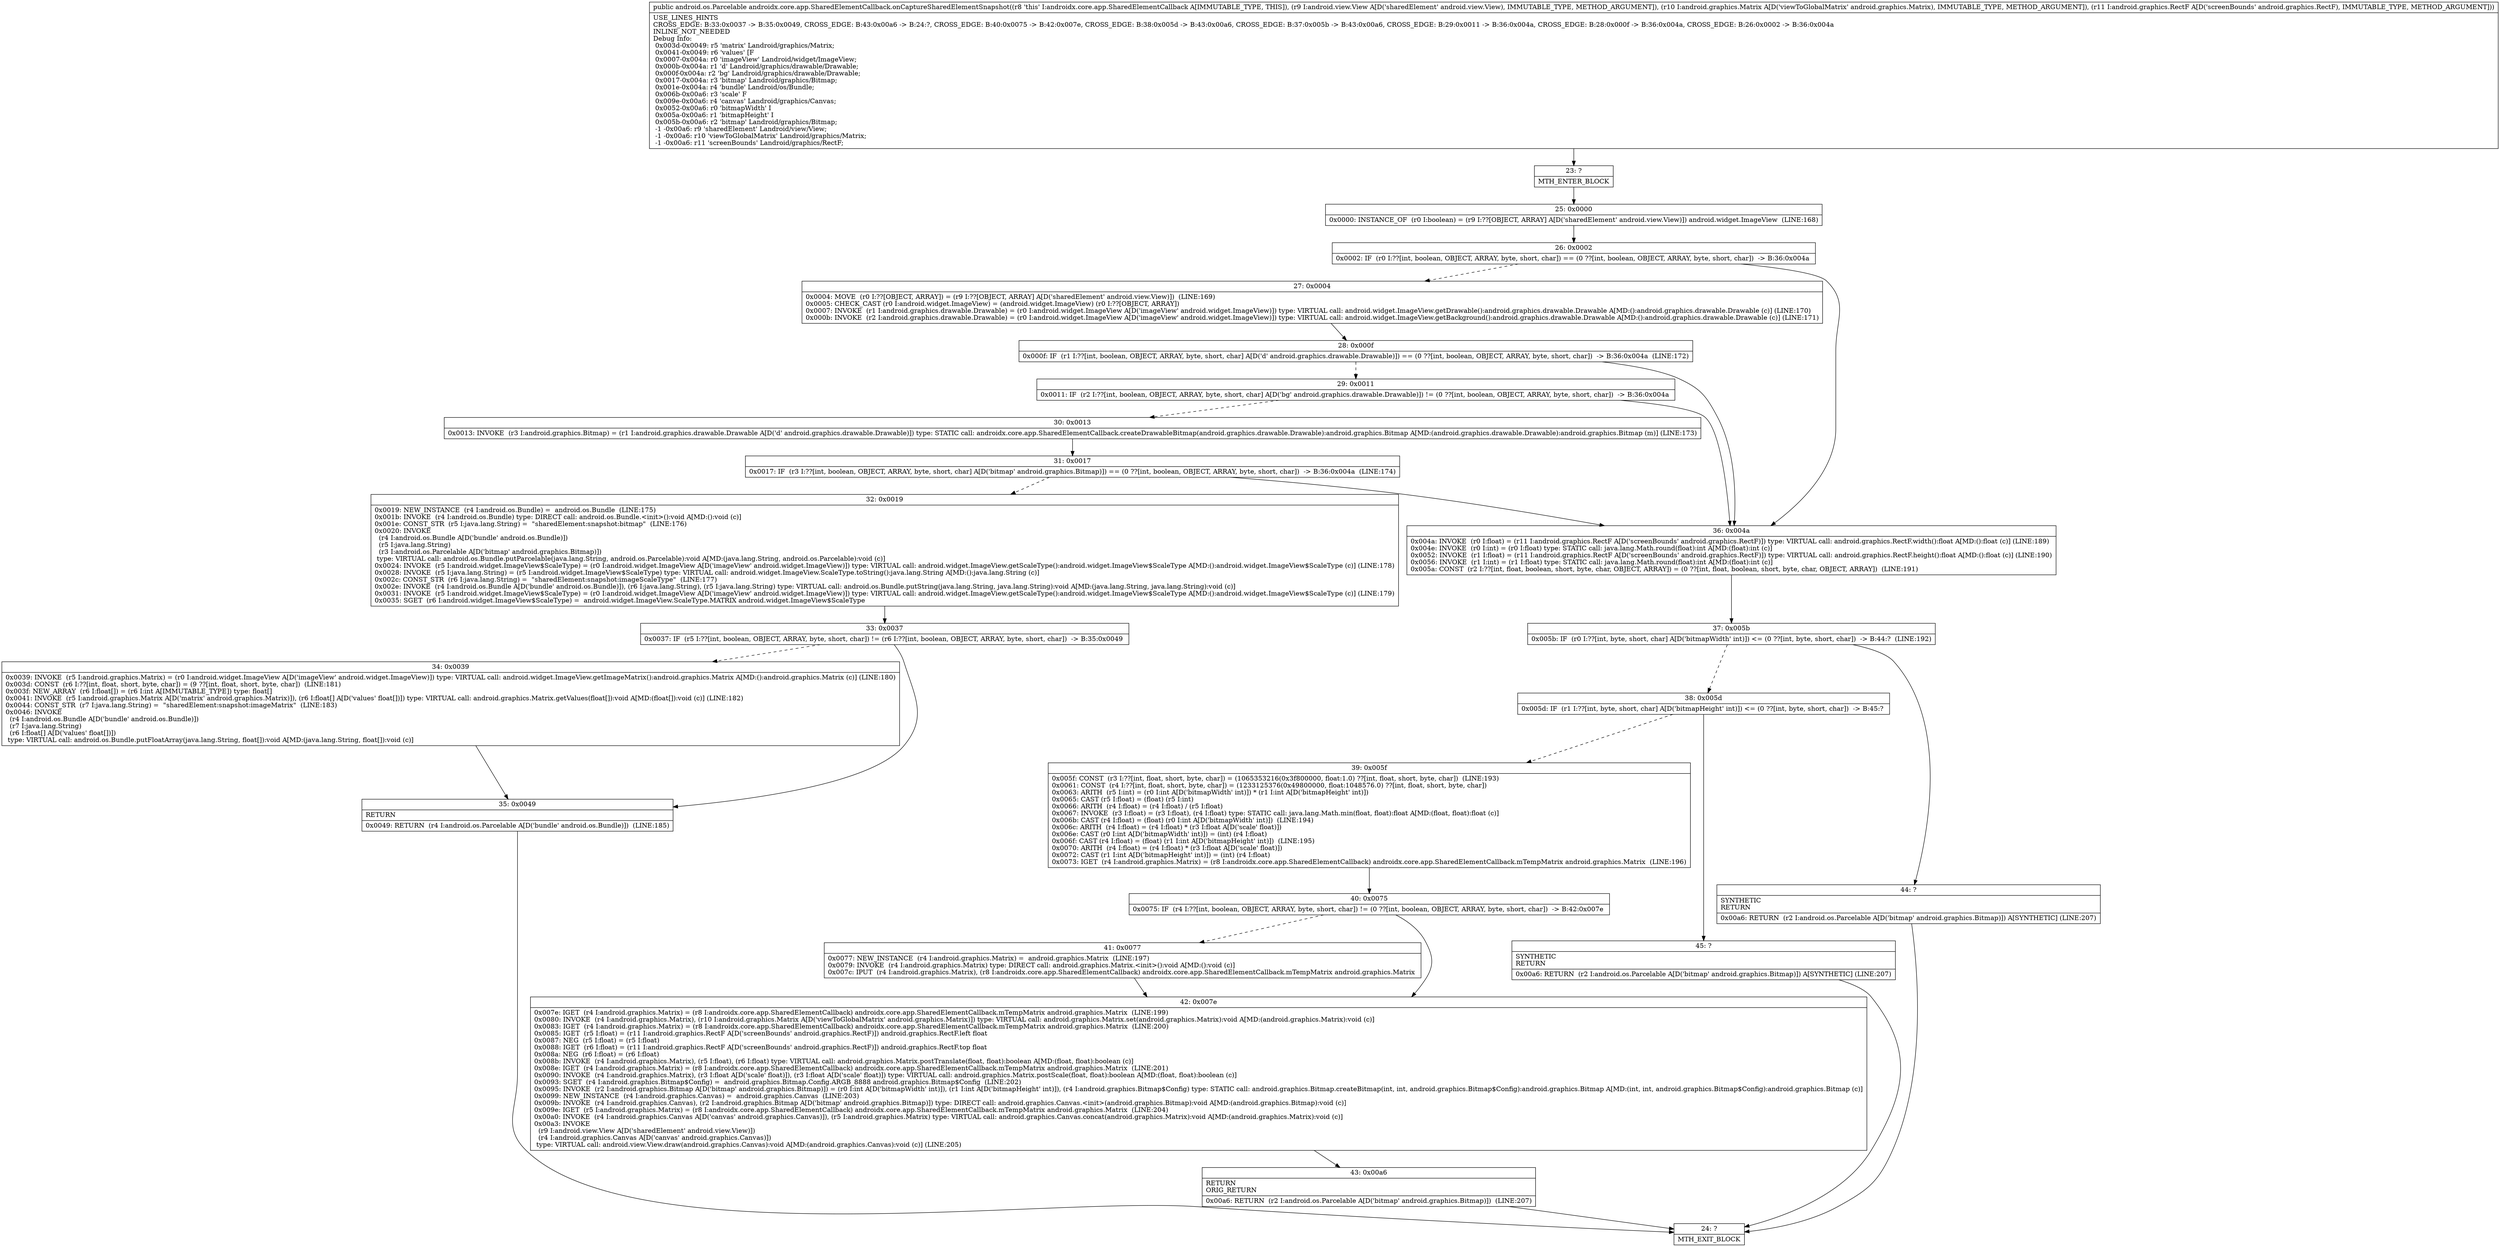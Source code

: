 digraph "CFG forandroidx.core.app.SharedElementCallback.onCaptureSharedElementSnapshot(Landroid\/view\/View;Landroid\/graphics\/Matrix;Landroid\/graphics\/RectF;)Landroid\/os\/Parcelable;" {
Node_23 [shape=record,label="{23\:\ ?|MTH_ENTER_BLOCK\l}"];
Node_25 [shape=record,label="{25\:\ 0x0000|0x0000: INSTANCE_OF  (r0 I:boolean) = (r9 I:??[OBJECT, ARRAY] A[D('sharedElement' android.view.View)]) android.widget.ImageView  (LINE:168)\l}"];
Node_26 [shape=record,label="{26\:\ 0x0002|0x0002: IF  (r0 I:??[int, boolean, OBJECT, ARRAY, byte, short, char]) == (0 ??[int, boolean, OBJECT, ARRAY, byte, short, char])  \-\> B:36:0x004a \l}"];
Node_27 [shape=record,label="{27\:\ 0x0004|0x0004: MOVE  (r0 I:??[OBJECT, ARRAY]) = (r9 I:??[OBJECT, ARRAY] A[D('sharedElement' android.view.View)])  (LINE:169)\l0x0005: CHECK_CAST (r0 I:android.widget.ImageView) = (android.widget.ImageView) (r0 I:??[OBJECT, ARRAY]) \l0x0007: INVOKE  (r1 I:android.graphics.drawable.Drawable) = (r0 I:android.widget.ImageView A[D('imageView' android.widget.ImageView)]) type: VIRTUAL call: android.widget.ImageView.getDrawable():android.graphics.drawable.Drawable A[MD:():android.graphics.drawable.Drawable (c)] (LINE:170)\l0x000b: INVOKE  (r2 I:android.graphics.drawable.Drawable) = (r0 I:android.widget.ImageView A[D('imageView' android.widget.ImageView)]) type: VIRTUAL call: android.widget.ImageView.getBackground():android.graphics.drawable.Drawable A[MD:():android.graphics.drawable.Drawable (c)] (LINE:171)\l}"];
Node_28 [shape=record,label="{28\:\ 0x000f|0x000f: IF  (r1 I:??[int, boolean, OBJECT, ARRAY, byte, short, char] A[D('d' android.graphics.drawable.Drawable)]) == (0 ??[int, boolean, OBJECT, ARRAY, byte, short, char])  \-\> B:36:0x004a  (LINE:172)\l}"];
Node_29 [shape=record,label="{29\:\ 0x0011|0x0011: IF  (r2 I:??[int, boolean, OBJECT, ARRAY, byte, short, char] A[D('bg' android.graphics.drawable.Drawable)]) != (0 ??[int, boolean, OBJECT, ARRAY, byte, short, char])  \-\> B:36:0x004a \l}"];
Node_30 [shape=record,label="{30\:\ 0x0013|0x0013: INVOKE  (r3 I:android.graphics.Bitmap) = (r1 I:android.graphics.drawable.Drawable A[D('d' android.graphics.drawable.Drawable)]) type: STATIC call: androidx.core.app.SharedElementCallback.createDrawableBitmap(android.graphics.drawable.Drawable):android.graphics.Bitmap A[MD:(android.graphics.drawable.Drawable):android.graphics.Bitmap (m)] (LINE:173)\l}"];
Node_31 [shape=record,label="{31\:\ 0x0017|0x0017: IF  (r3 I:??[int, boolean, OBJECT, ARRAY, byte, short, char] A[D('bitmap' android.graphics.Bitmap)]) == (0 ??[int, boolean, OBJECT, ARRAY, byte, short, char])  \-\> B:36:0x004a  (LINE:174)\l}"];
Node_32 [shape=record,label="{32\:\ 0x0019|0x0019: NEW_INSTANCE  (r4 I:android.os.Bundle) =  android.os.Bundle  (LINE:175)\l0x001b: INVOKE  (r4 I:android.os.Bundle) type: DIRECT call: android.os.Bundle.\<init\>():void A[MD:():void (c)]\l0x001e: CONST_STR  (r5 I:java.lang.String) =  \"sharedElement:snapshot:bitmap\"  (LINE:176)\l0x0020: INVOKE  \l  (r4 I:android.os.Bundle A[D('bundle' android.os.Bundle)])\l  (r5 I:java.lang.String)\l  (r3 I:android.os.Parcelable A[D('bitmap' android.graphics.Bitmap)])\l type: VIRTUAL call: android.os.Bundle.putParcelable(java.lang.String, android.os.Parcelable):void A[MD:(java.lang.String, android.os.Parcelable):void (c)]\l0x0024: INVOKE  (r5 I:android.widget.ImageView$ScaleType) = (r0 I:android.widget.ImageView A[D('imageView' android.widget.ImageView)]) type: VIRTUAL call: android.widget.ImageView.getScaleType():android.widget.ImageView$ScaleType A[MD:():android.widget.ImageView$ScaleType (c)] (LINE:178)\l0x0028: INVOKE  (r5 I:java.lang.String) = (r5 I:android.widget.ImageView$ScaleType) type: VIRTUAL call: android.widget.ImageView.ScaleType.toString():java.lang.String A[MD:():java.lang.String (c)]\l0x002c: CONST_STR  (r6 I:java.lang.String) =  \"sharedElement:snapshot:imageScaleType\"  (LINE:177)\l0x002e: INVOKE  (r4 I:android.os.Bundle A[D('bundle' android.os.Bundle)]), (r6 I:java.lang.String), (r5 I:java.lang.String) type: VIRTUAL call: android.os.Bundle.putString(java.lang.String, java.lang.String):void A[MD:(java.lang.String, java.lang.String):void (c)]\l0x0031: INVOKE  (r5 I:android.widget.ImageView$ScaleType) = (r0 I:android.widget.ImageView A[D('imageView' android.widget.ImageView)]) type: VIRTUAL call: android.widget.ImageView.getScaleType():android.widget.ImageView$ScaleType A[MD:():android.widget.ImageView$ScaleType (c)] (LINE:179)\l0x0035: SGET  (r6 I:android.widget.ImageView$ScaleType) =  android.widget.ImageView.ScaleType.MATRIX android.widget.ImageView$ScaleType \l}"];
Node_33 [shape=record,label="{33\:\ 0x0037|0x0037: IF  (r5 I:??[int, boolean, OBJECT, ARRAY, byte, short, char]) != (r6 I:??[int, boolean, OBJECT, ARRAY, byte, short, char])  \-\> B:35:0x0049 \l}"];
Node_34 [shape=record,label="{34\:\ 0x0039|0x0039: INVOKE  (r5 I:android.graphics.Matrix) = (r0 I:android.widget.ImageView A[D('imageView' android.widget.ImageView)]) type: VIRTUAL call: android.widget.ImageView.getImageMatrix():android.graphics.Matrix A[MD:():android.graphics.Matrix (c)] (LINE:180)\l0x003d: CONST  (r6 I:??[int, float, short, byte, char]) = (9 ??[int, float, short, byte, char])  (LINE:181)\l0x003f: NEW_ARRAY  (r6 I:float[]) = (r6 I:int A[IMMUTABLE_TYPE]) type: float[] \l0x0041: INVOKE  (r5 I:android.graphics.Matrix A[D('matrix' android.graphics.Matrix)]), (r6 I:float[] A[D('values' float[])]) type: VIRTUAL call: android.graphics.Matrix.getValues(float[]):void A[MD:(float[]):void (c)] (LINE:182)\l0x0044: CONST_STR  (r7 I:java.lang.String) =  \"sharedElement:snapshot:imageMatrix\"  (LINE:183)\l0x0046: INVOKE  \l  (r4 I:android.os.Bundle A[D('bundle' android.os.Bundle)])\l  (r7 I:java.lang.String)\l  (r6 I:float[] A[D('values' float[])])\l type: VIRTUAL call: android.os.Bundle.putFloatArray(java.lang.String, float[]):void A[MD:(java.lang.String, float[]):void (c)]\l}"];
Node_35 [shape=record,label="{35\:\ 0x0049|RETURN\l|0x0049: RETURN  (r4 I:android.os.Parcelable A[D('bundle' android.os.Bundle)])  (LINE:185)\l}"];
Node_24 [shape=record,label="{24\:\ ?|MTH_EXIT_BLOCK\l}"];
Node_36 [shape=record,label="{36\:\ 0x004a|0x004a: INVOKE  (r0 I:float) = (r11 I:android.graphics.RectF A[D('screenBounds' android.graphics.RectF)]) type: VIRTUAL call: android.graphics.RectF.width():float A[MD:():float (c)] (LINE:189)\l0x004e: INVOKE  (r0 I:int) = (r0 I:float) type: STATIC call: java.lang.Math.round(float):int A[MD:(float):int (c)]\l0x0052: INVOKE  (r1 I:float) = (r11 I:android.graphics.RectF A[D('screenBounds' android.graphics.RectF)]) type: VIRTUAL call: android.graphics.RectF.height():float A[MD:():float (c)] (LINE:190)\l0x0056: INVOKE  (r1 I:int) = (r1 I:float) type: STATIC call: java.lang.Math.round(float):int A[MD:(float):int (c)]\l0x005a: CONST  (r2 I:??[int, float, boolean, short, byte, char, OBJECT, ARRAY]) = (0 ??[int, float, boolean, short, byte, char, OBJECT, ARRAY])  (LINE:191)\l}"];
Node_37 [shape=record,label="{37\:\ 0x005b|0x005b: IF  (r0 I:??[int, byte, short, char] A[D('bitmapWidth' int)]) \<= (0 ??[int, byte, short, char])  \-\> B:44:?  (LINE:192)\l}"];
Node_38 [shape=record,label="{38\:\ 0x005d|0x005d: IF  (r1 I:??[int, byte, short, char] A[D('bitmapHeight' int)]) \<= (0 ??[int, byte, short, char])  \-\> B:45:? \l}"];
Node_39 [shape=record,label="{39\:\ 0x005f|0x005f: CONST  (r3 I:??[int, float, short, byte, char]) = (1065353216(0x3f800000, float:1.0) ??[int, float, short, byte, char])  (LINE:193)\l0x0061: CONST  (r4 I:??[int, float, short, byte, char]) = (1233125376(0x49800000, float:1048576.0) ??[int, float, short, byte, char]) \l0x0063: ARITH  (r5 I:int) = (r0 I:int A[D('bitmapWidth' int)]) * (r1 I:int A[D('bitmapHeight' int)]) \l0x0065: CAST (r5 I:float) = (float) (r5 I:int) \l0x0066: ARITH  (r4 I:float) = (r4 I:float) \/ (r5 I:float) \l0x0067: INVOKE  (r3 I:float) = (r3 I:float), (r4 I:float) type: STATIC call: java.lang.Math.min(float, float):float A[MD:(float, float):float (c)]\l0x006b: CAST (r4 I:float) = (float) (r0 I:int A[D('bitmapWidth' int)])  (LINE:194)\l0x006c: ARITH  (r4 I:float) = (r4 I:float) * (r3 I:float A[D('scale' float)]) \l0x006e: CAST (r0 I:int A[D('bitmapWidth' int)]) = (int) (r4 I:float) \l0x006f: CAST (r4 I:float) = (float) (r1 I:int A[D('bitmapHeight' int)])  (LINE:195)\l0x0070: ARITH  (r4 I:float) = (r4 I:float) * (r3 I:float A[D('scale' float)]) \l0x0072: CAST (r1 I:int A[D('bitmapHeight' int)]) = (int) (r4 I:float) \l0x0073: IGET  (r4 I:android.graphics.Matrix) = (r8 I:androidx.core.app.SharedElementCallback) androidx.core.app.SharedElementCallback.mTempMatrix android.graphics.Matrix  (LINE:196)\l}"];
Node_40 [shape=record,label="{40\:\ 0x0075|0x0075: IF  (r4 I:??[int, boolean, OBJECT, ARRAY, byte, short, char]) != (0 ??[int, boolean, OBJECT, ARRAY, byte, short, char])  \-\> B:42:0x007e \l}"];
Node_41 [shape=record,label="{41\:\ 0x0077|0x0077: NEW_INSTANCE  (r4 I:android.graphics.Matrix) =  android.graphics.Matrix  (LINE:197)\l0x0079: INVOKE  (r4 I:android.graphics.Matrix) type: DIRECT call: android.graphics.Matrix.\<init\>():void A[MD:():void (c)]\l0x007c: IPUT  (r4 I:android.graphics.Matrix), (r8 I:androidx.core.app.SharedElementCallback) androidx.core.app.SharedElementCallback.mTempMatrix android.graphics.Matrix \l}"];
Node_42 [shape=record,label="{42\:\ 0x007e|0x007e: IGET  (r4 I:android.graphics.Matrix) = (r8 I:androidx.core.app.SharedElementCallback) androidx.core.app.SharedElementCallback.mTempMatrix android.graphics.Matrix  (LINE:199)\l0x0080: INVOKE  (r4 I:android.graphics.Matrix), (r10 I:android.graphics.Matrix A[D('viewToGlobalMatrix' android.graphics.Matrix)]) type: VIRTUAL call: android.graphics.Matrix.set(android.graphics.Matrix):void A[MD:(android.graphics.Matrix):void (c)]\l0x0083: IGET  (r4 I:android.graphics.Matrix) = (r8 I:androidx.core.app.SharedElementCallback) androidx.core.app.SharedElementCallback.mTempMatrix android.graphics.Matrix  (LINE:200)\l0x0085: IGET  (r5 I:float) = (r11 I:android.graphics.RectF A[D('screenBounds' android.graphics.RectF)]) android.graphics.RectF.left float \l0x0087: NEG  (r5 I:float) = (r5 I:float) \l0x0088: IGET  (r6 I:float) = (r11 I:android.graphics.RectF A[D('screenBounds' android.graphics.RectF)]) android.graphics.RectF.top float \l0x008a: NEG  (r6 I:float) = (r6 I:float) \l0x008b: INVOKE  (r4 I:android.graphics.Matrix), (r5 I:float), (r6 I:float) type: VIRTUAL call: android.graphics.Matrix.postTranslate(float, float):boolean A[MD:(float, float):boolean (c)]\l0x008e: IGET  (r4 I:android.graphics.Matrix) = (r8 I:androidx.core.app.SharedElementCallback) androidx.core.app.SharedElementCallback.mTempMatrix android.graphics.Matrix  (LINE:201)\l0x0090: INVOKE  (r4 I:android.graphics.Matrix), (r3 I:float A[D('scale' float)]), (r3 I:float A[D('scale' float)]) type: VIRTUAL call: android.graphics.Matrix.postScale(float, float):boolean A[MD:(float, float):boolean (c)]\l0x0093: SGET  (r4 I:android.graphics.Bitmap$Config) =  android.graphics.Bitmap.Config.ARGB_8888 android.graphics.Bitmap$Config  (LINE:202)\l0x0095: INVOKE  (r2 I:android.graphics.Bitmap A[D('bitmap' android.graphics.Bitmap)]) = (r0 I:int A[D('bitmapWidth' int)]), (r1 I:int A[D('bitmapHeight' int)]), (r4 I:android.graphics.Bitmap$Config) type: STATIC call: android.graphics.Bitmap.createBitmap(int, int, android.graphics.Bitmap$Config):android.graphics.Bitmap A[MD:(int, int, android.graphics.Bitmap$Config):android.graphics.Bitmap (c)]\l0x0099: NEW_INSTANCE  (r4 I:android.graphics.Canvas) =  android.graphics.Canvas  (LINE:203)\l0x009b: INVOKE  (r4 I:android.graphics.Canvas), (r2 I:android.graphics.Bitmap A[D('bitmap' android.graphics.Bitmap)]) type: DIRECT call: android.graphics.Canvas.\<init\>(android.graphics.Bitmap):void A[MD:(android.graphics.Bitmap):void (c)]\l0x009e: IGET  (r5 I:android.graphics.Matrix) = (r8 I:androidx.core.app.SharedElementCallback) androidx.core.app.SharedElementCallback.mTempMatrix android.graphics.Matrix  (LINE:204)\l0x00a0: INVOKE  (r4 I:android.graphics.Canvas A[D('canvas' android.graphics.Canvas)]), (r5 I:android.graphics.Matrix) type: VIRTUAL call: android.graphics.Canvas.concat(android.graphics.Matrix):void A[MD:(android.graphics.Matrix):void (c)]\l0x00a3: INVOKE  \l  (r9 I:android.view.View A[D('sharedElement' android.view.View)])\l  (r4 I:android.graphics.Canvas A[D('canvas' android.graphics.Canvas)])\l type: VIRTUAL call: android.view.View.draw(android.graphics.Canvas):void A[MD:(android.graphics.Canvas):void (c)] (LINE:205)\l}"];
Node_43 [shape=record,label="{43\:\ 0x00a6|RETURN\lORIG_RETURN\l|0x00a6: RETURN  (r2 I:android.os.Parcelable A[D('bitmap' android.graphics.Bitmap)])  (LINE:207)\l}"];
Node_45 [shape=record,label="{45\:\ ?|SYNTHETIC\lRETURN\l|0x00a6: RETURN  (r2 I:android.os.Parcelable A[D('bitmap' android.graphics.Bitmap)]) A[SYNTHETIC] (LINE:207)\l}"];
Node_44 [shape=record,label="{44\:\ ?|SYNTHETIC\lRETURN\l|0x00a6: RETURN  (r2 I:android.os.Parcelable A[D('bitmap' android.graphics.Bitmap)]) A[SYNTHETIC] (LINE:207)\l}"];
MethodNode[shape=record,label="{public android.os.Parcelable androidx.core.app.SharedElementCallback.onCaptureSharedElementSnapshot((r8 'this' I:androidx.core.app.SharedElementCallback A[IMMUTABLE_TYPE, THIS]), (r9 I:android.view.View A[D('sharedElement' android.view.View), IMMUTABLE_TYPE, METHOD_ARGUMENT]), (r10 I:android.graphics.Matrix A[D('viewToGlobalMatrix' android.graphics.Matrix), IMMUTABLE_TYPE, METHOD_ARGUMENT]), (r11 I:android.graphics.RectF A[D('screenBounds' android.graphics.RectF), IMMUTABLE_TYPE, METHOD_ARGUMENT]))  | USE_LINES_HINTS\lCROSS_EDGE: B:33:0x0037 \-\> B:35:0x0049, CROSS_EDGE: B:43:0x00a6 \-\> B:24:?, CROSS_EDGE: B:40:0x0075 \-\> B:42:0x007e, CROSS_EDGE: B:38:0x005d \-\> B:43:0x00a6, CROSS_EDGE: B:37:0x005b \-\> B:43:0x00a6, CROSS_EDGE: B:29:0x0011 \-\> B:36:0x004a, CROSS_EDGE: B:28:0x000f \-\> B:36:0x004a, CROSS_EDGE: B:26:0x0002 \-\> B:36:0x004a\lINLINE_NOT_NEEDED\lDebug Info:\l  0x003d\-0x0049: r5 'matrix' Landroid\/graphics\/Matrix;\l  0x0041\-0x0049: r6 'values' [F\l  0x0007\-0x004a: r0 'imageView' Landroid\/widget\/ImageView;\l  0x000b\-0x004a: r1 'd' Landroid\/graphics\/drawable\/Drawable;\l  0x000f\-0x004a: r2 'bg' Landroid\/graphics\/drawable\/Drawable;\l  0x0017\-0x004a: r3 'bitmap' Landroid\/graphics\/Bitmap;\l  0x001e\-0x004a: r4 'bundle' Landroid\/os\/Bundle;\l  0x006b\-0x00a6: r3 'scale' F\l  0x009e\-0x00a6: r4 'canvas' Landroid\/graphics\/Canvas;\l  0x0052\-0x00a6: r0 'bitmapWidth' I\l  0x005a\-0x00a6: r1 'bitmapHeight' I\l  0x005b\-0x00a6: r2 'bitmap' Landroid\/graphics\/Bitmap;\l  \-1 \-0x00a6: r9 'sharedElement' Landroid\/view\/View;\l  \-1 \-0x00a6: r10 'viewToGlobalMatrix' Landroid\/graphics\/Matrix;\l  \-1 \-0x00a6: r11 'screenBounds' Landroid\/graphics\/RectF;\l}"];
MethodNode -> Node_23;Node_23 -> Node_25;
Node_25 -> Node_26;
Node_26 -> Node_27[style=dashed];
Node_26 -> Node_36;
Node_27 -> Node_28;
Node_28 -> Node_29[style=dashed];
Node_28 -> Node_36;
Node_29 -> Node_30[style=dashed];
Node_29 -> Node_36;
Node_30 -> Node_31;
Node_31 -> Node_32[style=dashed];
Node_31 -> Node_36;
Node_32 -> Node_33;
Node_33 -> Node_34[style=dashed];
Node_33 -> Node_35;
Node_34 -> Node_35;
Node_35 -> Node_24;
Node_36 -> Node_37;
Node_37 -> Node_38[style=dashed];
Node_37 -> Node_44;
Node_38 -> Node_39[style=dashed];
Node_38 -> Node_45;
Node_39 -> Node_40;
Node_40 -> Node_41[style=dashed];
Node_40 -> Node_42;
Node_41 -> Node_42;
Node_42 -> Node_43;
Node_43 -> Node_24;
Node_45 -> Node_24;
Node_44 -> Node_24;
}

